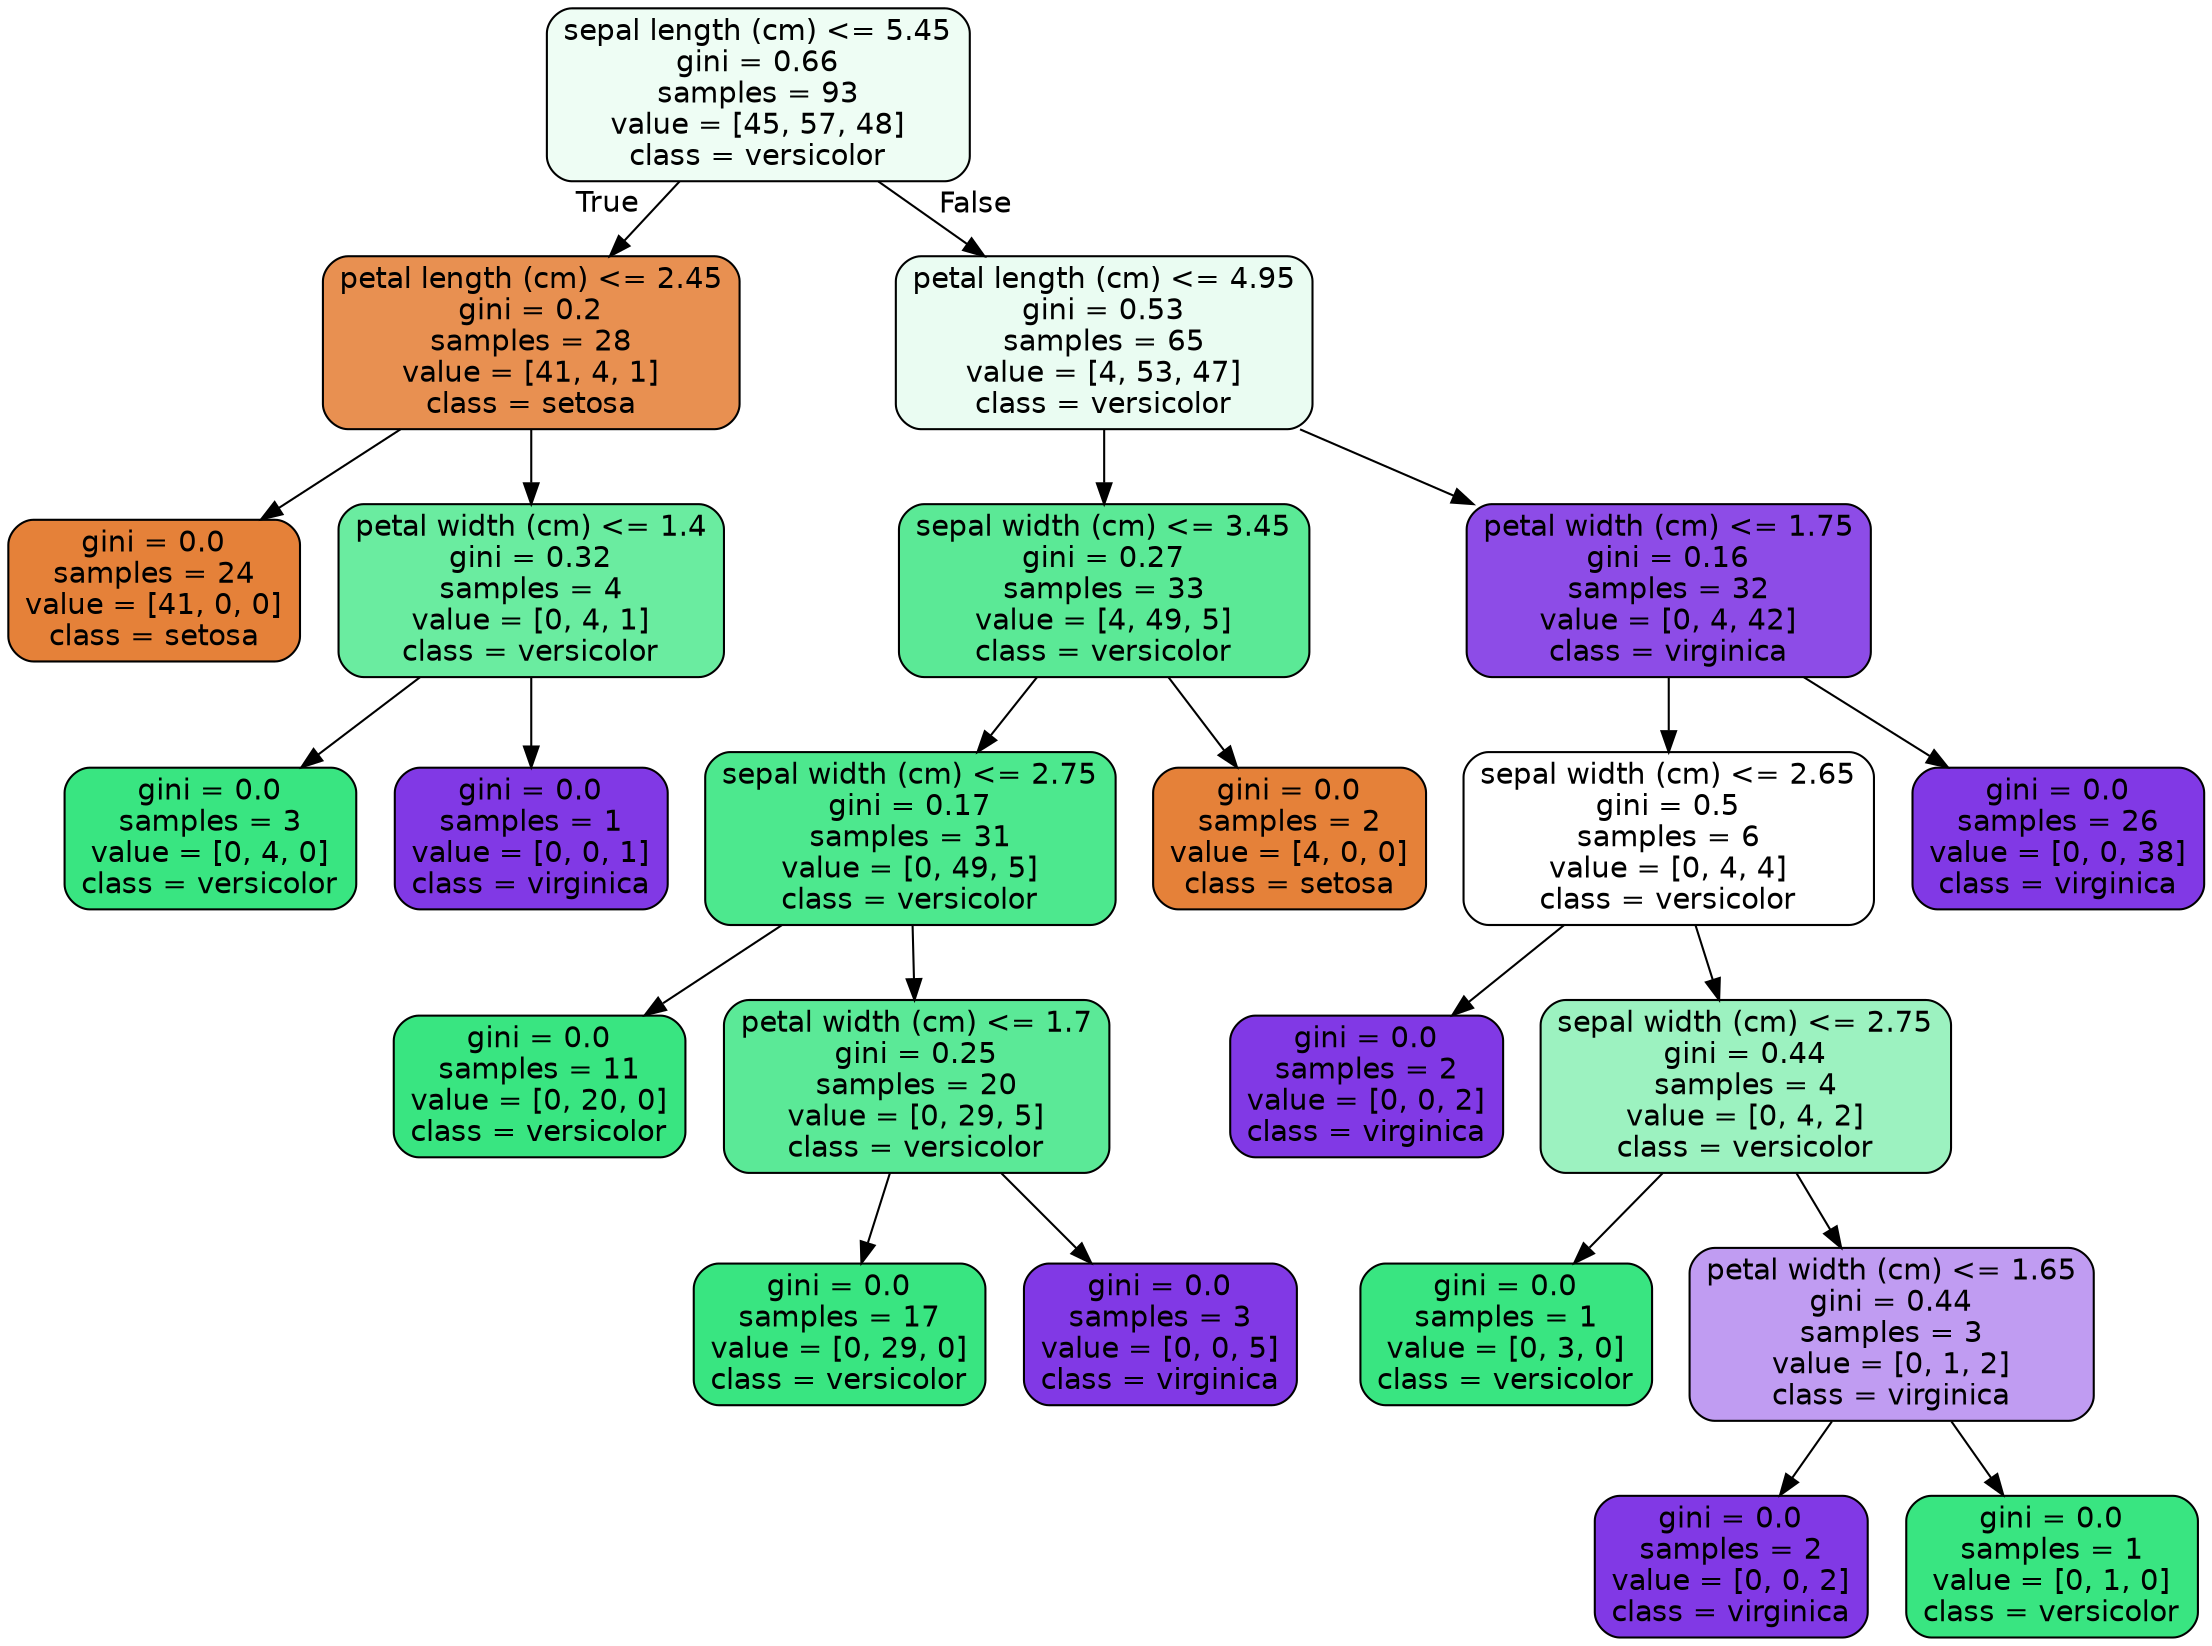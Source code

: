 digraph Tree {
node [shape=box, style="filled, rounded", color="black", fontname=helvetica] ;
edge [fontname=helvetica] ;
0 [label="sepal length (cm) <= 5.45\ngini = 0.66\nsamples = 93\nvalue = [45, 57, 48]\nclass = versicolor", fillcolor="#eefdf4"] ;
1 [label="petal length (cm) <= 2.45\ngini = 0.2\nsamples = 28\nvalue = [41, 4, 1]\nclass = setosa", fillcolor="#e89051"] ;
0 -> 1 [labeldistance=2.5, labelangle=45, headlabel="True"] ;
2 [label="gini = 0.0\nsamples = 24\nvalue = [41, 0, 0]\nclass = setosa", fillcolor="#e58139"] ;
1 -> 2 ;
3 [label="petal width (cm) <= 1.4\ngini = 0.32\nsamples = 4\nvalue = [0, 4, 1]\nclass = versicolor", fillcolor="#6aeca0"] ;
1 -> 3 ;
4 [label="gini = 0.0\nsamples = 3\nvalue = [0, 4, 0]\nclass = versicolor", fillcolor="#39e581"] ;
3 -> 4 ;
5 [label="gini = 0.0\nsamples = 1\nvalue = [0, 0, 1]\nclass = virginica", fillcolor="#8139e5"] ;
3 -> 5 ;
6 [label="petal length (cm) <= 4.95\ngini = 0.53\nsamples = 65\nvalue = [4, 53, 47]\nclass = versicolor", fillcolor="#eafcf2"] ;
0 -> 6 [labeldistance=2.5, labelangle=-45, headlabel="False"] ;
7 [label="sepal width (cm) <= 3.45\ngini = 0.27\nsamples = 33\nvalue = [4, 49, 5]\nclass = versicolor", fillcolor="#5be996"] ;
6 -> 7 ;
8 [label="sepal width (cm) <= 2.75\ngini = 0.17\nsamples = 31\nvalue = [0, 49, 5]\nclass = versicolor", fillcolor="#4de88e"] ;
7 -> 8 ;
9 [label="gini = 0.0\nsamples = 11\nvalue = [0, 20, 0]\nclass = versicolor", fillcolor="#39e581"] ;
8 -> 9 ;
10 [label="petal width (cm) <= 1.7\ngini = 0.25\nsamples = 20\nvalue = [0, 29, 5]\nclass = versicolor", fillcolor="#5be997"] ;
8 -> 10 ;
11 [label="gini = 0.0\nsamples = 17\nvalue = [0, 29, 0]\nclass = versicolor", fillcolor="#39e581"] ;
10 -> 11 ;
12 [label="gini = 0.0\nsamples = 3\nvalue = [0, 0, 5]\nclass = virginica", fillcolor="#8139e5"] ;
10 -> 12 ;
13 [label="gini = 0.0\nsamples = 2\nvalue = [4, 0, 0]\nclass = setosa", fillcolor="#e58139"] ;
7 -> 13 ;
14 [label="petal width (cm) <= 1.75\ngini = 0.16\nsamples = 32\nvalue = [0, 4, 42]\nclass = virginica", fillcolor="#8d4ce7"] ;
6 -> 14 ;
15 [label="sepal width (cm) <= 2.65\ngini = 0.5\nsamples = 6\nvalue = [0, 4, 4]\nclass = versicolor", fillcolor="#ffffff"] ;
14 -> 15 ;
16 [label="gini = 0.0\nsamples = 2\nvalue = [0, 0, 2]\nclass = virginica", fillcolor="#8139e5"] ;
15 -> 16 ;
17 [label="sepal width (cm) <= 2.75\ngini = 0.44\nsamples = 4\nvalue = [0, 4, 2]\nclass = versicolor", fillcolor="#9cf2c0"] ;
15 -> 17 ;
18 [label="gini = 0.0\nsamples = 1\nvalue = [0, 3, 0]\nclass = versicolor", fillcolor="#39e581"] ;
17 -> 18 ;
19 [label="petal width (cm) <= 1.65\ngini = 0.44\nsamples = 3\nvalue = [0, 1, 2]\nclass = virginica", fillcolor="#c09cf2"] ;
17 -> 19 ;
20 [label="gini = 0.0\nsamples = 2\nvalue = [0, 0, 2]\nclass = virginica", fillcolor="#8139e5"] ;
19 -> 20 ;
21 [label="gini = 0.0\nsamples = 1\nvalue = [0, 1, 0]\nclass = versicolor", fillcolor="#39e581"] ;
19 -> 21 ;
22 [label="gini = 0.0\nsamples = 26\nvalue = [0, 0, 38]\nclass = virginica", fillcolor="#8139e5"] ;
14 -> 22 ;
}